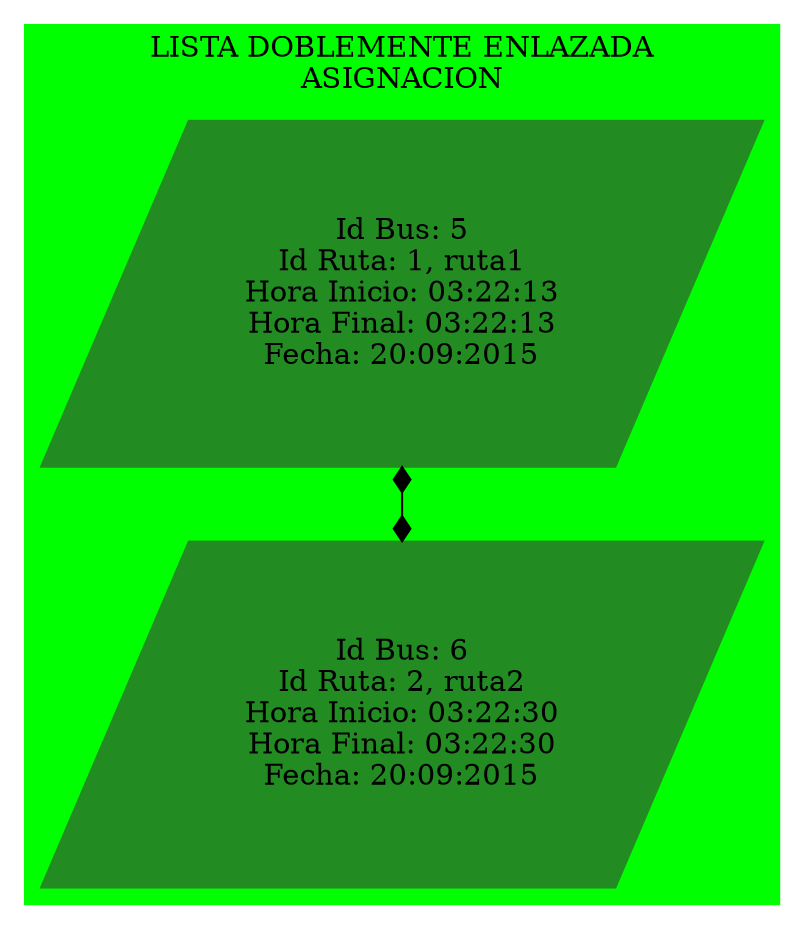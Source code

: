 digraph G{
subgraph cluster1{
node [shape=parallelogram,style=filled,color=forestgreen];
style=filled;
color=green;
edge [arrowhead=diamond,arrowtail=diamond,dir=both];
label="LISTA DOBLEMENTE ENLAZADA
ASIGNACION";
nodo0[label="Id Bus: 5
Id Ruta: 1, ruta1
Hora Inicio: 03:22:13
Hora Final: 03:22:13
Fecha: 20:09:2015"];
nodo0->nodo1;
nodo1[label="Id Bus: 6
Id Ruta: 2, ruta2
Hora Inicio: 03:22:30
Hora Final: 03:22:30
Fecha: 20:09:2015"];
}
}
